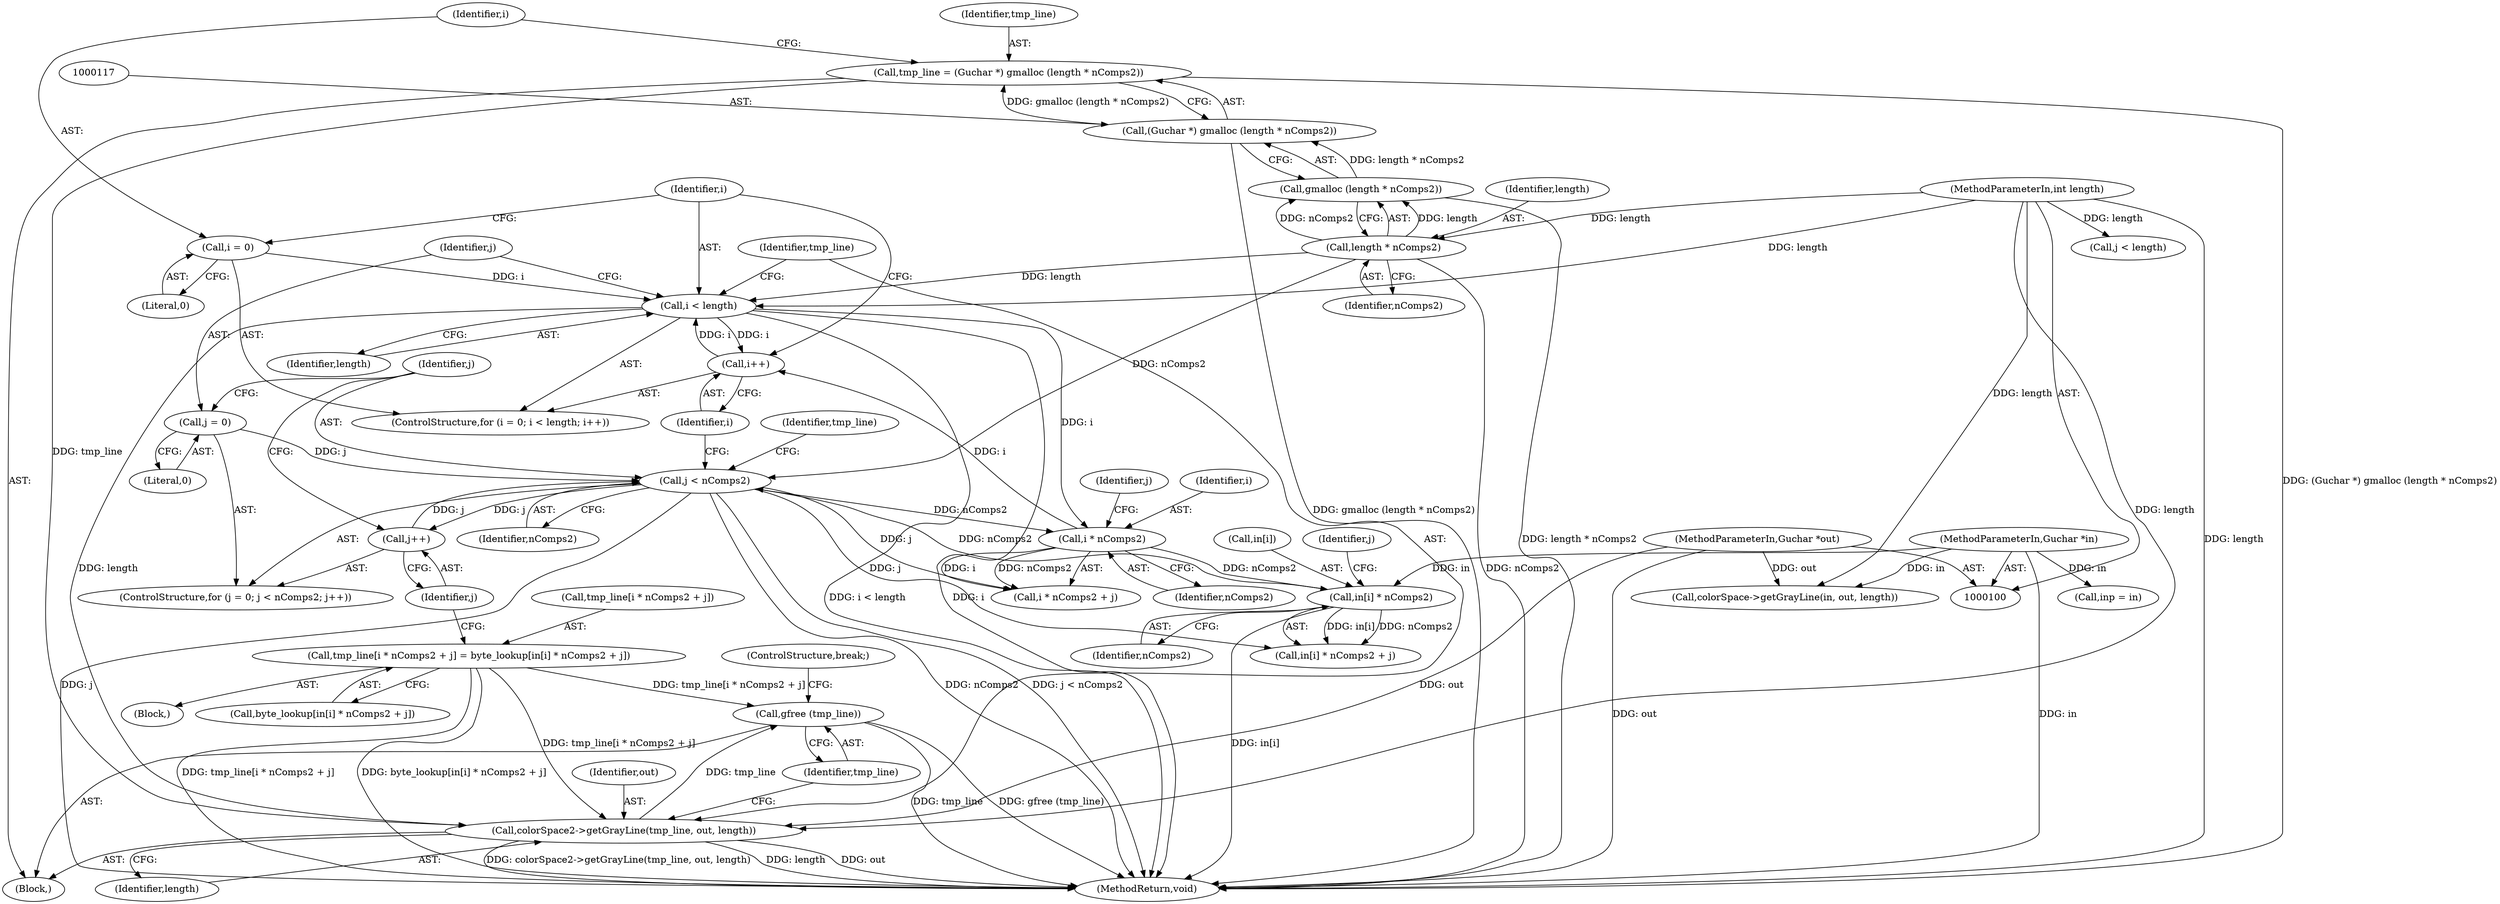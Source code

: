 digraph "1_poppler_7b2d314a61fd0e12f47c62996cb49ec0d1ba747a_5@API" {
"1000163" [label="(Call,gfree (tmp_line))"];
"1000159" [label="(Call,colorSpace2->getGrayLine(tmp_line, out, length))"];
"1000114" [label="(Call,tmp_line = (Guchar *) gmalloc (length * nComps2))"];
"1000116" [label="(Call,(Guchar *) gmalloc (length * nComps2))"];
"1000118" [label="(Call,gmalloc (length * nComps2))"];
"1000119" [label="(Call,length * nComps2)"];
"1000103" [label="(MethodParameterIn,int length)"];
"1000142" [label="(Call,tmp_line[i * nComps2 + j] = byte_lookup[in[i] * nComps2 + j])"];
"1000102" [label="(MethodParameterIn,Guchar *out)"];
"1000126" [label="(Call,i < length)"];
"1000129" [label="(Call,i++)"];
"1000146" [label="(Call,i * nComps2)"];
"1000136" [label="(Call,j < nComps2)"];
"1000139" [label="(Call,j++)"];
"1000133" [label="(Call,j = 0)"];
"1000153" [label="(Call,in[i] * nComps2)"];
"1000101" [label="(MethodParameterIn,Guchar *in)"];
"1000123" [label="(Call,i = 0)"];
"1000123" [label="(Call,i = 0)"];
"1000167" [label="(Call,inp = in)"];
"1000145" [label="(Call,i * nComps2 + j)"];
"1000159" [label="(Call,colorSpace2->getGrayLine(tmp_line, out, length))"];
"1000103" [label="(MethodParameterIn,int length)"];
"1000141" [label="(Block,)"];
"1000111" [label="(Block,)"];
"1000137" [label="(Identifier,j)"];
"1000102" [label="(MethodParameterIn,Guchar *out)"];
"1000118" [label="(Call,gmalloc (length * nComps2))"];
"1000143" [label="(Call,tmp_line[i * nComps2 + j])"];
"1000120" [label="(Identifier,length)"];
"1000153" [label="(Call,in[i] * nComps2)"];
"1000150" [label="(Call,byte_lookup[in[i] * nComps2 + j])"];
"1000152" [label="(Call,in[i] * nComps2 + j)"];
"1000174" [label="(Call,j < length)"];
"1000101" [label="(MethodParameterIn,Guchar *in)"];
"1000163" [label="(Call,gfree (tmp_line))"];
"1000115" [label="(Identifier,tmp_line)"];
"1000162" [label="(Identifier,length)"];
"1000136" [label="(Call,j < nComps2)"];
"1000140" [label="(Identifier,j)"];
"1000121" [label="(Identifier,nComps2)"];
"1000130" [label="(Identifier,i)"];
"1000160" [label="(Identifier,tmp_line)"];
"1000132" [label="(ControlStructure,for (j = 0; j < nComps2; j++))"];
"1000125" [label="(Literal,0)"];
"1000127" [label="(Identifier,i)"];
"1000165" [label="(ControlStructure,break;)"];
"1000134" [label="(Identifier,j)"];
"1000128" [label="(Identifier,length)"];
"1000126" [label="(Call,i < length)"];
"1000135" [label="(Literal,0)"];
"1000158" [label="(Identifier,j)"];
"1000114" [label="(Call,tmp_line = (Guchar *) gmalloc (length * nComps2))"];
"1000154" [label="(Call,in[i])"];
"1000122" [label="(ControlStructure,for (i = 0; i < length; i++))"];
"1000157" [label="(Identifier,nComps2)"];
"1000202" [label="(Call,colorSpace->getGrayLine(in, out, length))"];
"1000139" [label="(Call,j++)"];
"1000133" [label="(Call,j = 0)"];
"1000147" [label="(Identifier,i)"];
"1000144" [label="(Identifier,tmp_line)"];
"1000164" [label="(Identifier,tmp_line)"];
"1000149" [label="(Identifier,j)"];
"1000119" [label="(Call,length * nComps2)"];
"1000146" [label="(Call,i * nComps2)"];
"1000142" [label="(Call,tmp_line[i * nComps2 + j] = byte_lookup[in[i] * nComps2 + j])"];
"1000116" [label="(Call,(Guchar *) gmalloc (length * nComps2))"];
"1000161" [label="(Identifier,out)"];
"1000148" [label="(Identifier,nComps2)"];
"1000129" [label="(Call,i++)"];
"1000207" [label="(MethodReturn,void)"];
"1000138" [label="(Identifier,nComps2)"];
"1000124" [label="(Identifier,i)"];
"1000163" -> "1000111"  [label="AST: "];
"1000163" -> "1000164"  [label="CFG: "];
"1000164" -> "1000163"  [label="AST: "];
"1000165" -> "1000163"  [label="CFG: "];
"1000163" -> "1000207"  [label="DDG: tmp_line"];
"1000163" -> "1000207"  [label="DDG: gfree (tmp_line)"];
"1000159" -> "1000163"  [label="DDG: tmp_line"];
"1000142" -> "1000163"  [label="DDG: tmp_line[i * nComps2 + j]"];
"1000159" -> "1000111"  [label="AST: "];
"1000159" -> "1000162"  [label="CFG: "];
"1000160" -> "1000159"  [label="AST: "];
"1000161" -> "1000159"  [label="AST: "];
"1000162" -> "1000159"  [label="AST: "];
"1000164" -> "1000159"  [label="CFG: "];
"1000159" -> "1000207"  [label="DDG: colorSpace2->getGrayLine(tmp_line, out, length)"];
"1000159" -> "1000207"  [label="DDG: length"];
"1000159" -> "1000207"  [label="DDG: out"];
"1000114" -> "1000159"  [label="DDG: tmp_line"];
"1000142" -> "1000159"  [label="DDG: tmp_line[i * nComps2 + j]"];
"1000102" -> "1000159"  [label="DDG: out"];
"1000126" -> "1000159"  [label="DDG: length"];
"1000103" -> "1000159"  [label="DDG: length"];
"1000114" -> "1000111"  [label="AST: "];
"1000114" -> "1000116"  [label="CFG: "];
"1000115" -> "1000114"  [label="AST: "];
"1000116" -> "1000114"  [label="AST: "];
"1000124" -> "1000114"  [label="CFG: "];
"1000114" -> "1000207"  [label="DDG: (Guchar *) gmalloc (length * nComps2)"];
"1000116" -> "1000114"  [label="DDG: gmalloc (length * nComps2)"];
"1000116" -> "1000118"  [label="CFG: "];
"1000117" -> "1000116"  [label="AST: "];
"1000118" -> "1000116"  [label="AST: "];
"1000116" -> "1000207"  [label="DDG: gmalloc (length * nComps2)"];
"1000118" -> "1000116"  [label="DDG: length * nComps2"];
"1000118" -> "1000119"  [label="CFG: "];
"1000119" -> "1000118"  [label="AST: "];
"1000118" -> "1000207"  [label="DDG: length * nComps2"];
"1000119" -> "1000118"  [label="DDG: length"];
"1000119" -> "1000118"  [label="DDG: nComps2"];
"1000119" -> "1000121"  [label="CFG: "];
"1000120" -> "1000119"  [label="AST: "];
"1000121" -> "1000119"  [label="AST: "];
"1000119" -> "1000207"  [label="DDG: nComps2"];
"1000103" -> "1000119"  [label="DDG: length"];
"1000119" -> "1000126"  [label="DDG: length"];
"1000119" -> "1000136"  [label="DDG: nComps2"];
"1000103" -> "1000100"  [label="AST: "];
"1000103" -> "1000207"  [label="DDG: length"];
"1000103" -> "1000126"  [label="DDG: length"];
"1000103" -> "1000174"  [label="DDG: length"];
"1000103" -> "1000202"  [label="DDG: length"];
"1000142" -> "1000141"  [label="AST: "];
"1000142" -> "1000150"  [label="CFG: "];
"1000143" -> "1000142"  [label="AST: "];
"1000150" -> "1000142"  [label="AST: "];
"1000140" -> "1000142"  [label="CFG: "];
"1000142" -> "1000207"  [label="DDG: tmp_line[i * nComps2 + j]"];
"1000142" -> "1000207"  [label="DDG: byte_lookup[in[i] * nComps2 + j]"];
"1000102" -> "1000100"  [label="AST: "];
"1000102" -> "1000207"  [label="DDG: out"];
"1000102" -> "1000202"  [label="DDG: out"];
"1000126" -> "1000122"  [label="AST: "];
"1000126" -> "1000128"  [label="CFG: "];
"1000127" -> "1000126"  [label="AST: "];
"1000128" -> "1000126"  [label="AST: "];
"1000134" -> "1000126"  [label="CFG: "];
"1000160" -> "1000126"  [label="CFG: "];
"1000126" -> "1000207"  [label="DDG: i < length"];
"1000126" -> "1000207"  [label="DDG: i"];
"1000129" -> "1000126"  [label="DDG: i"];
"1000123" -> "1000126"  [label="DDG: i"];
"1000126" -> "1000129"  [label="DDG: i"];
"1000126" -> "1000146"  [label="DDG: i"];
"1000129" -> "1000122"  [label="AST: "];
"1000129" -> "1000130"  [label="CFG: "];
"1000130" -> "1000129"  [label="AST: "];
"1000127" -> "1000129"  [label="CFG: "];
"1000146" -> "1000129"  [label="DDG: i"];
"1000146" -> "1000145"  [label="AST: "];
"1000146" -> "1000148"  [label="CFG: "];
"1000147" -> "1000146"  [label="AST: "];
"1000148" -> "1000146"  [label="AST: "];
"1000149" -> "1000146"  [label="CFG: "];
"1000146" -> "1000145"  [label="DDG: i"];
"1000146" -> "1000145"  [label="DDG: nComps2"];
"1000136" -> "1000146"  [label="DDG: nComps2"];
"1000146" -> "1000153"  [label="DDG: nComps2"];
"1000136" -> "1000132"  [label="AST: "];
"1000136" -> "1000138"  [label="CFG: "];
"1000137" -> "1000136"  [label="AST: "];
"1000138" -> "1000136"  [label="AST: "];
"1000144" -> "1000136"  [label="CFG: "];
"1000130" -> "1000136"  [label="CFG: "];
"1000136" -> "1000207"  [label="DDG: nComps2"];
"1000136" -> "1000207"  [label="DDG: j < nComps2"];
"1000136" -> "1000207"  [label="DDG: j"];
"1000139" -> "1000136"  [label="DDG: j"];
"1000133" -> "1000136"  [label="DDG: j"];
"1000153" -> "1000136"  [label="DDG: nComps2"];
"1000136" -> "1000139"  [label="DDG: j"];
"1000136" -> "1000145"  [label="DDG: j"];
"1000136" -> "1000152"  [label="DDG: j"];
"1000139" -> "1000132"  [label="AST: "];
"1000139" -> "1000140"  [label="CFG: "];
"1000140" -> "1000139"  [label="AST: "];
"1000137" -> "1000139"  [label="CFG: "];
"1000133" -> "1000132"  [label="AST: "];
"1000133" -> "1000135"  [label="CFG: "];
"1000134" -> "1000133"  [label="AST: "];
"1000135" -> "1000133"  [label="AST: "];
"1000137" -> "1000133"  [label="CFG: "];
"1000153" -> "1000152"  [label="AST: "];
"1000153" -> "1000157"  [label="CFG: "];
"1000154" -> "1000153"  [label="AST: "];
"1000157" -> "1000153"  [label="AST: "];
"1000158" -> "1000153"  [label="CFG: "];
"1000153" -> "1000207"  [label="DDG: in[i]"];
"1000153" -> "1000152"  [label="DDG: in[i]"];
"1000153" -> "1000152"  [label="DDG: nComps2"];
"1000101" -> "1000153"  [label="DDG: in"];
"1000101" -> "1000100"  [label="AST: "];
"1000101" -> "1000207"  [label="DDG: in"];
"1000101" -> "1000167"  [label="DDG: in"];
"1000101" -> "1000202"  [label="DDG: in"];
"1000123" -> "1000122"  [label="AST: "];
"1000123" -> "1000125"  [label="CFG: "];
"1000124" -> "1000123"  [label="AST: "];
"1000125" -> "1000123"  [label="AST: "];
"1000127" -> "1000123"  [label="CFG: "];
}
